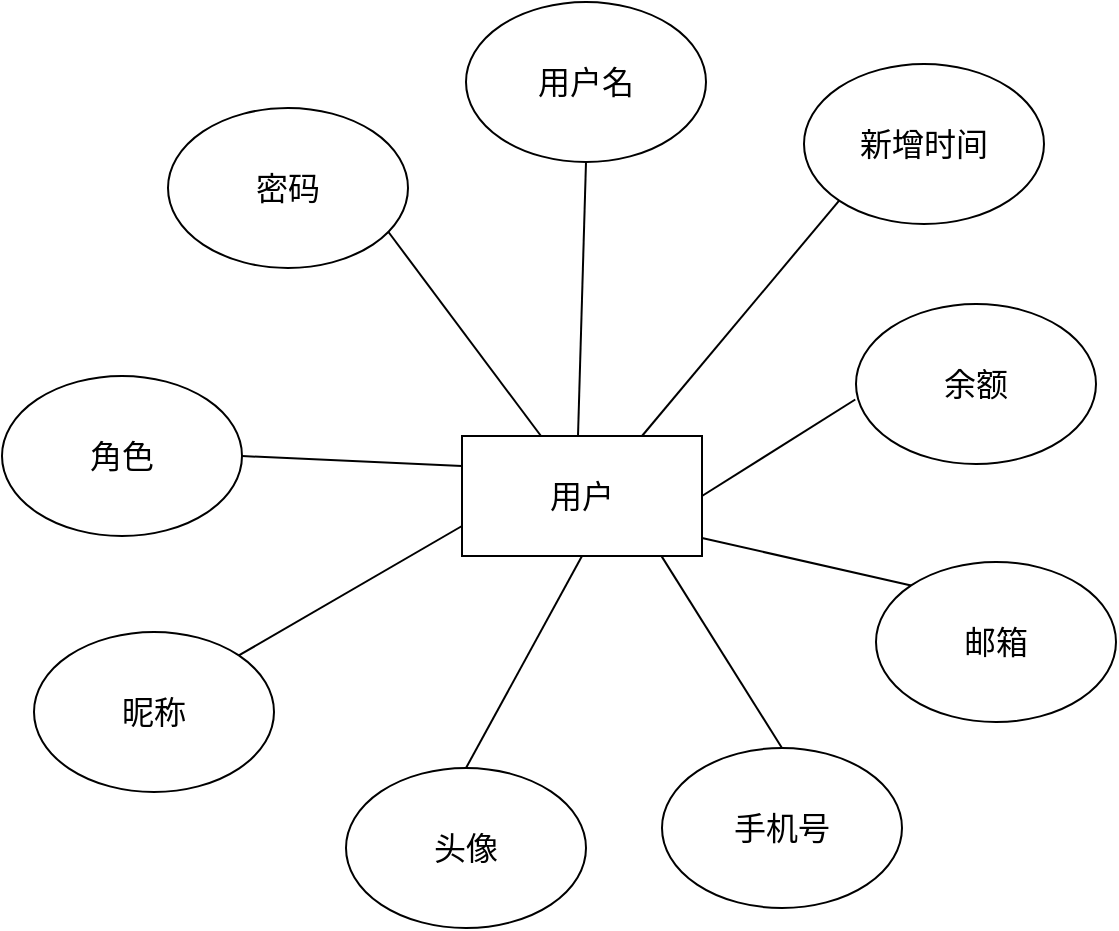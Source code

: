 <mxfile version="26.1.3">
  <diagram name="第 1 页" id="YtDws54jznEyTC2R4-XZ">
    <mxGraphModel dx="1129" dy="1289" grid="0" gridSize="10" guides="1" tooltips="1" connect="1" arrows="1" fold="1" page="0" pageScale="1" pageWidth="827" pageHeight="583" math="0" shadow="0">
      <root>
        <mxCell id="0" />
        <mxCell id="1" parent="0" />
        <mxCell id="4XSdTfRanLb3XRQlyCiQ-1" value="用户" style="rounded=0;whiteSpace=wrap;html=1;fontSize=16;" vertex="1" parent="1">
          <mxGeometry x="156" y="133" width="120" height="60" as="geometry" />
        </mxCell>
        <mxCell id="4XSdTfRanLb3XRQlyCiQ-2" value="密码" style="ellipse;whiteSpace=wrap;html=1;fontSize=16;" vertex="1" parent="1">
          <mxGeometry x="9" y="-31" width="120" height="80" as="geometry" />
        </mxCell>
        <mxCell id="4XSdTfRanLb3XRQlyCiQ-3" value="用户名" style="ellipse;whiteSpace=wrap;html=1;fontSize=16;" vertex="1" parent="1">
          <mxGeometry x="158" y="-84" width="120" height="80" as="geometry" />
        </mxCell>
        <mxCell id="4XSdTfRanLb3XRQlyCiQ-4" value="新增时间" style="ellipse;whiteSpace=wrap;html=1;fontSize=16;" vertex="1" parent="1">
          <mxGeometry x="327" y="-53" width="120" height="80" as="geometry" />
        </mxCell>
        <mxCell id="4XSdTfRanLb3XRQlyCiQ-6" value="" style="endArrow=none;html=1;rounded=0;fontSize=16;startSize=8;endSize=8;curved=1;entryX=0.5;entryY=1;entryDx=0;entryDy=0;" edge="1" parent="1" target="4XSdTfRanLb3XRQlyCiQ-3">
          <mxGeometry width="50" height="50" relative="1" as="geometry">
            <mxPoint x="214" y="133" as="sourcePoint" />
            <mxPoint x="264" y="83" as="targetPoint" />
          </mxGeometry>
        </mxCell>
        <mxCell id="4XSdTfRanLb3XRQlyCiQ-7" value="角色" style="ellipse;whiteSpace=wrap;html=1;fontSize=16;" vertex="1" parent="1">
          <mxGeometry x="-74" y="103" width="120" height="80" as="geometry" />
        </mxCell>
        <mxCell id="4XSdTfRanLb3XRQlyCiQ-8" value="昵称" style="ellipse;whiteSpace=wrap;html=1;fontSize=16;" vertex="1" parent="1">
          <mxGeometry x="-58" y="231" width="120" height="80" as="geometry" />
        </mxCell>
        <mxCell id="4XSdTfRanLb3XRQlyCiQ-9" value="头像" style="ellipse;whiteSpace=wrap;html=1;fontSize=16;" vertex="1" parent="1">
          <mxGeometry x="98" y="299" width="120" height="80" as="geometry" />
        </mxCell>
        <mxCell id="4XSdTfRanLb3XRQlyCiQ-10" value="手机号" style="ellipse;whiteSpace=wrap;html=1;fontSize=16;" vertex="1" parent="1">
          <mxGeometry x="256" y="289" width="120" height="80" as="geometry" />
        </mxCell>
        <mxCell id="4XSdTfRanLb3XRQlyCiQ-11" value="邮箱" style="ellipse;whiteSpace=wrap;html=1;fontSize=16;" vertex="1" parent="1">
          <mxGeometry x="363" y="196" width="120" height="80" as="geometry" />
        </mxCell>
        <mxCell id="4XSdTfRanLb3XRQlyCiQ-12" value="余额" style="ellipse;whiteSpace=wrap;html=1;fontSize=16;" vertex="1" parent="1">
          <mxGeometry x="353" y="67" width="120" height="80" as="geometry" />
        </mxCell>
        <mxCell id="4XSdTfRanLb3XRQlyCiQ-13" value="" style="endArrow=none;html=1;rounded=0;fontSize=16;startSize=8;endSize=8;curved=1;entryX=0.917;entryY=0.772;entryDx=0;entryDy=0;entryPerimeter=0;" edge="1" parent="1" target="4XSdTfRanLb3XRQlyCiQ-2">
          <mxGeometry width="50" height="50" relative="1" as="geometry">
            <mxPoint x="195.5" y="133" as="sourcePoint" />
            <mxPoint x="120.5" y="41" as="targetPoint" />
          </mxGeometry>
        </mxCell>
        <mxCell id="4XSdTfRanLb3XRQlyCiQ-14" value="" style="endArrow=none;html=1;rounded=0;fontSize=16;startSize=8;endSize=8;curved=1;entryX=0;entryY=1;entryDx=0;entryDy=0;exitX=0.75;exitY=0;exitDx=0;exitDy=0;" edge="1" parent="1" source="4XSdTfRanLb3XRQlyCiQ-1" target="4XSdTfRanLb3XRQlyCiQ-4">
          <mxGeometry width="50" height="50" relative="1" as="geometry">
            <mxPoint x="245" y="133" as="sourcePoint" />
            <mxPoint x="295" y="83" as="targetPoint" />
          </mxGeometry>
        </mxCell>
        <mxCell id="4XSdTfRanLb3XRQlyCiQ-15" value="" style="endArrow=none;html=1;rounded=0;fontSize=16;startSize=8;endSize=8;curved=1;entryX=-0.003;entryY=0.597;entryDx=0;entryDy=0;entryPerimeter=0;exitX=1;exitY=0.5;exitDx=0;exitDy=0;" edge="1" parent="1" source="4XSdTfRanLb3XRQlyCiQ-1" target="4XSdTfRanLb3XRQlyCiQ-12">
          <mxGeometry width="50" height="50" relative="1" as="geometry">
            <mxPoint x="275" y="167" as="sourcePoint" />
            <mxPoint x="325" y="117" as="targetPoint" />
          </mxGeometry>
        </mxCell>
        <mxCell id="4XSdTfRanLb3XRQlyCiQ-16" value="" style="endArrow=none;html=1;rounded=0;fontSize=16;startSize=8;endSize=8;curved=1;exitX=0.5;exitY=0;exitDx=0;exitDy=0;entryX=0.5;entryY=1;entryDx=0;entryDy=0;" edge="1" parent="1" source="4XSdTfRanLb3XRQlyCiQ-9" target="4XSdTfRanLb3XRQlyCiQ-1">
          <mxGeometry width="50" height="50" relative="1" as="geometry">
            <mxPoint x="175" y="243" as="sourcePoint" />
            <mxPoint x="225" y="193" as="targetPoint" />
          </mxGeometry>
        </mxCell>
        <mxCell id="4XSdTfRanLb3XRQlyCiQ-17" value="" style="endArrow=none;html=1;rounded=0;fontSize=16;startSize=8;endSize=8;curved=1;entryX=0;entryY=0;entryDx=0;entryDy=0;" edge="1" parent="1" target="4XSdTfRanLb3XRQlyCiQ-11">
          <mxGeometry width="50" height="50" relative="1" as="geometry">
            <mxPoint x="276" y="184" as="sourcePoint" />
            <mxPoint x="326" y="134" as="targetPoint" />
          </mxGeometry>
        </mxCell>
        <mxCell id="4XSdTfRanLb3XRQlyCiQ-18" value="" style="endArrow=none;html=1;rounded=0;fontSize=16;startSize=8;endSize=8;curved=1;exitX=0.5;exitY=0;exitDx=0;exitDy=0;entryX=0.832;entryY=1.003;entryDx=0;entryDy=0;entryPerimeter=0;" edge="1" parent="1" source="4XSdTfRanLb3XRQlyCiQ-10" target="4XSdTfRanLb3XRQlyCiQ-1">
          <mxGeometry width="50" height="50" relative="1" as="geometry">
            <mxPoint x="211" y="244" as="sourcePoint" />
            <mxPoint x="259" y="204" as="targetPoint" />
          </mxGeometry>
        </mxCell>
        <mxCell id="4XSdTfRanLb3XRQlyCiQ-19" value="" style="endArrow=none;html=1;rounded=0;fontSize=16;startSize=8;endSize=8;curved=1;exitX=1;exitY=0.5;exitDx=0;exitDy=0;entryX=0;entryY=0.25;entryDx=0;entryDy=0;" edge="1" parent="1" source="4XSdTfRanLb3XRQlyCiQ-7" target="4XSdTfRanLb3XRQlyCiQ-1">
          <mxGeometry width="50" height="50" relative="1" as="geometry">
            <mxPoint x="106" y="197" as="sourcePoint" />
            <mxPoint x="156" y="147" as="targetPoint" />
          </mxGeometry>
        </mxCell>
        <mxCell id="4XSdTfRanLb3XRQlyCiQ-20" value="" style="endArrow=none;html=1;rounded=0;fontSize=16;startSize=8;endSize=8;curved=1;exitX=1;exitY=0;exitDx=0;exitDy=0;entryX=0;entryY=0.75;entryDx=0;entryDy=0;" edge="1" parent="1" source="4XSdTfRanLb3XRQlyCiQ-8" target="4XSdTfRanLb3XRQlyCiQ-1">
          <mxGeometry width="50" height="50" relative="1" as="geometry">
            <mxPoint x="106" y="212" as="sourcePoint" />
            <mxPoint x="156" y="162" as="targetPoint" />
          </mxGeometry>
        </mxCell>
      </root>
    </mxGraphModel>
  </diagram>
</mxfile>
